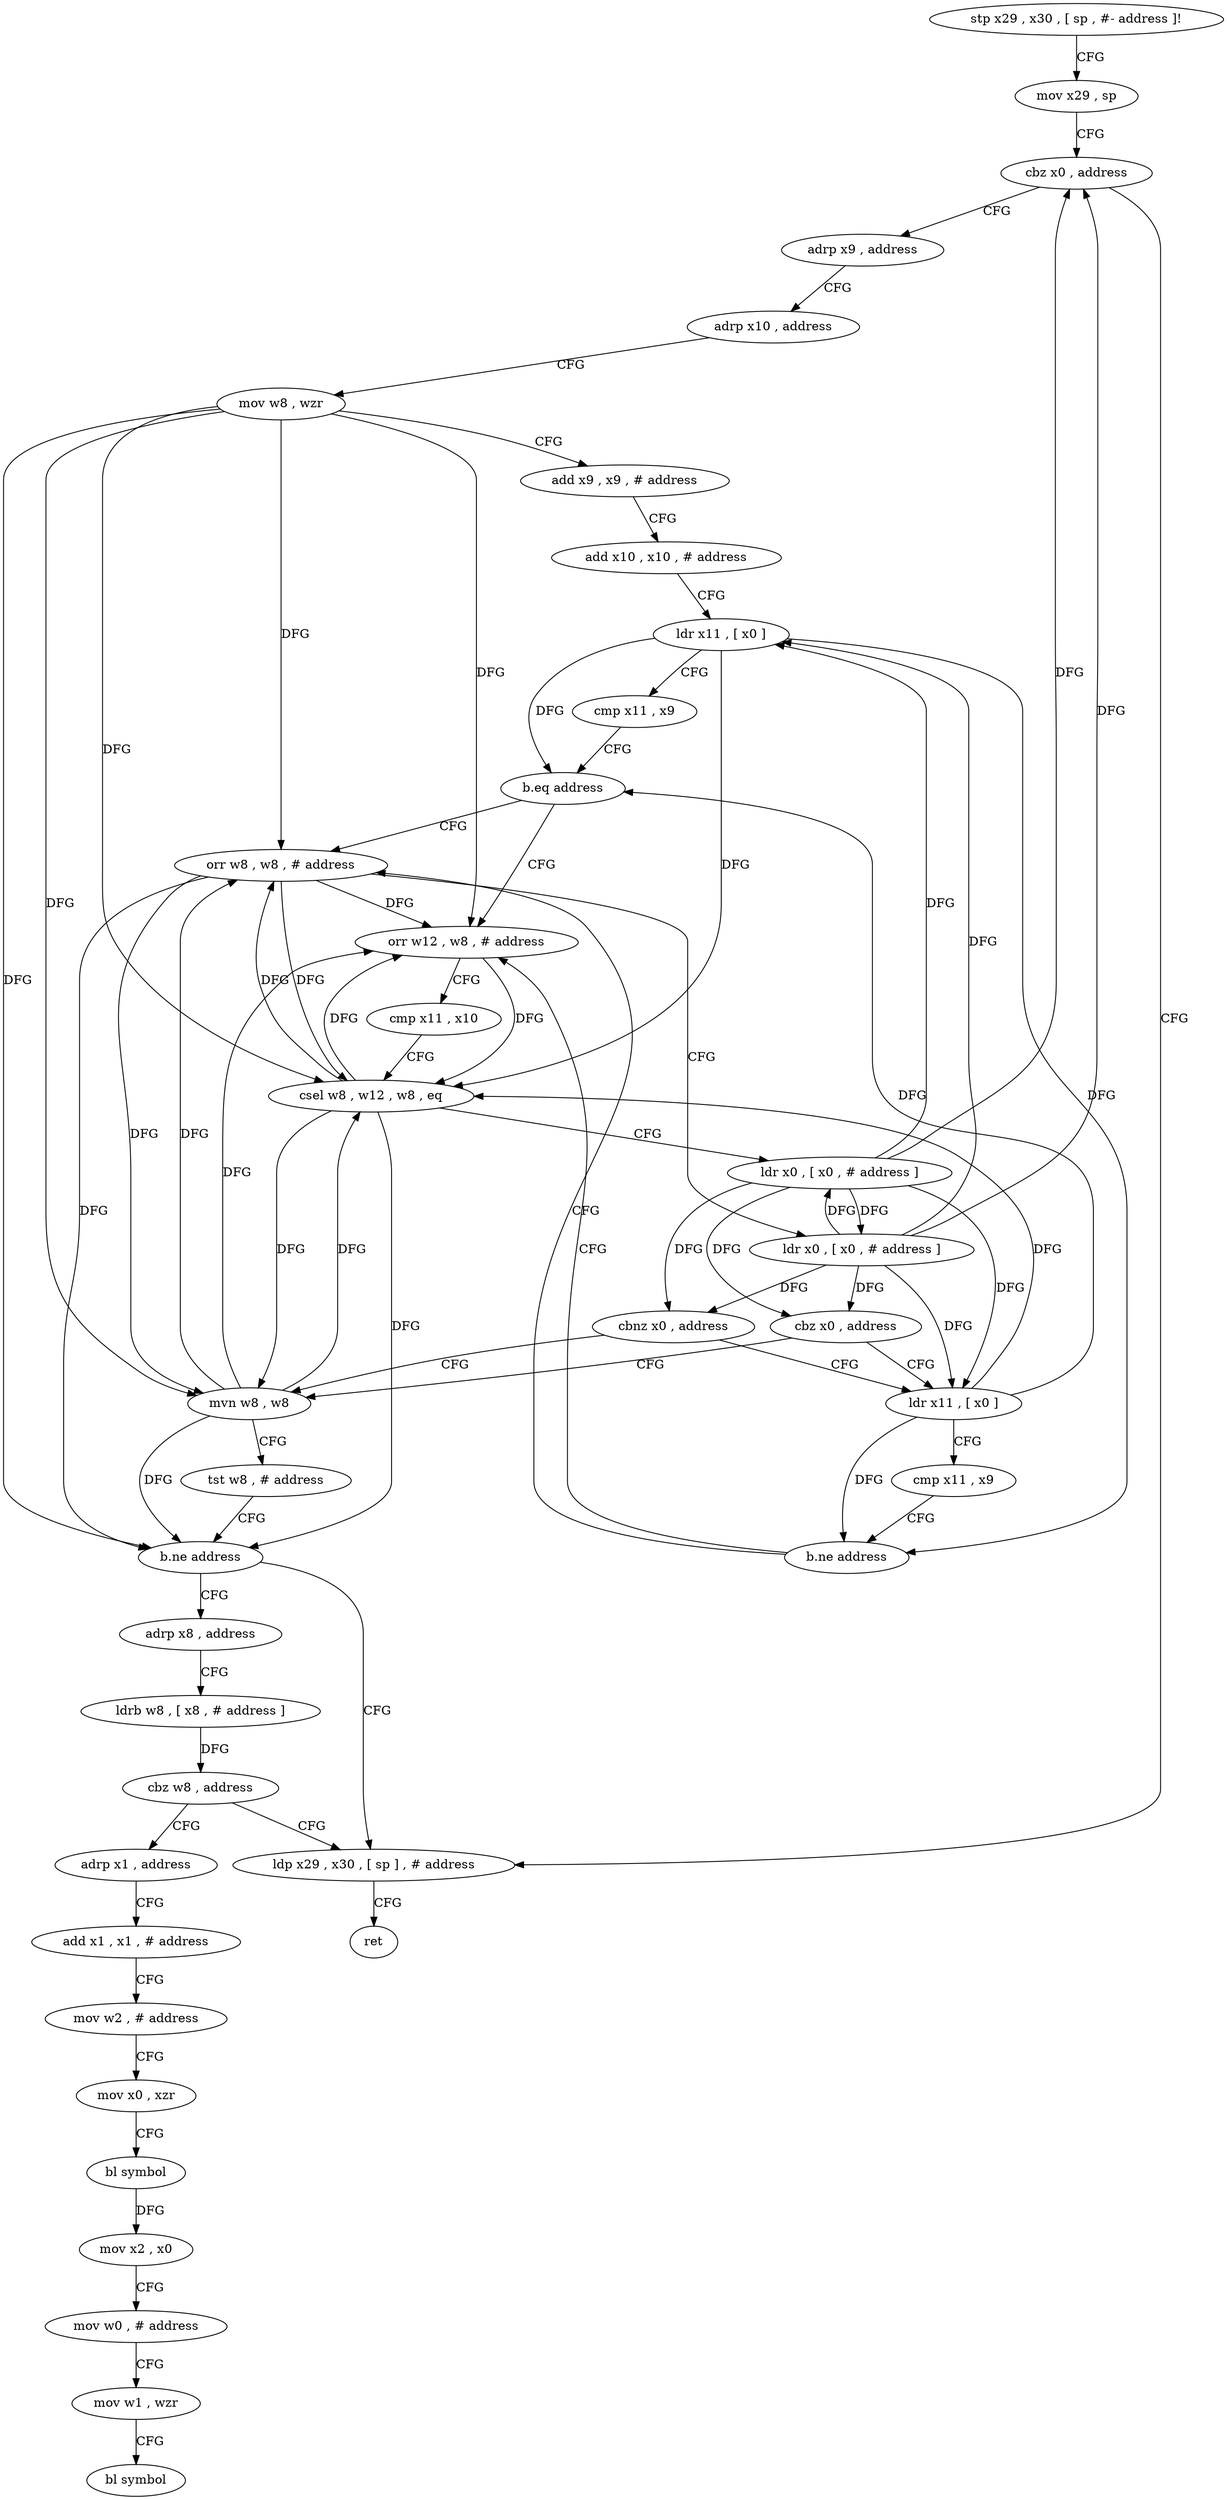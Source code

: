 digraph "func" {
"4243924" [label = "stp x29 , x30 , [ sp , #- address ]!" ]
"4243928" [label = "mov x29 , sp" ]
"4243932" [label = "cbz x0 , address" ]
"4244036" [label = "ldp x29 , x30 , [ sp ] , # address" ]
"4243936" [label = "adrp x9 , address" ]
"4244040" [label = "ret" ]
"4243940" [label = "adrp x10 , address" ]
"4243944" [label = "mov w8 , wzr" ]
"4243948" [label = "add x9 , x9 , # address" ]
"4243952" [label = "add x10 , x10 , # address" ]
"4243956" [label = "ldr x11 , [ x0 ]" ]
"4243960" [label = "cmp x11 , x9" ]
"4243964" [label = "b.eq address" ]
"4244000" [label = "orr w8 , w8 , # address" ]
"4243968" [label = "orr w12 , w8 , # address" ]
"4244004" [label = "ldr x0 , [ x0 , # address ]" ]
"4244008" [label = "cbnz x0 , address" ]
"4243988" [label = "ldr x11 , [ x0 ]" ]
"4244012" [label = "mvn w8 , w8" ]
"4243972" [label = "cmp x11 , x10" ]
"4243976" [label = "csel w8 , w12 , w8 , eq" ]
"4243980" [label = "ldr x0 , [ x0 , # address ]" ]
"4243984" [label = "cbz x0 , address" ]
"4243992" [label = "cmp x11 , x9" ]
"4243996" [label = "b.ne address" ]
"4244016" [label = "tst w8 , # address" ]
"4244020" [label = "b.ne address" ]
"4244024" [label = "adrp x8 , address" ]
"4244028" [label = "ldrb w8 , [ x8 , # address ]" ]
"4244032" [label = "cbz w8 , address" ]
"4244044" [label = "adrp x1 , address" ]
"4244048" [label = "add x1 , x1 , # address" ]
"4244052" [label = "mov w2 , # address" ]
"4244056" [label = "mov x0 , xzr" ]
"4244060" [label = "bl symbol" ]
"4244064" [label = "mov x2 , x0" ]
"4244068" [label = "mov w0 , # address" ]
"4244072" [label = "mov w1 , wzr" ]
"4244076" [label = "bl symbol" ]
"4243924" -> "4243928" [ label = "CFG" ]
"4243928" -> "4243932" [ label = "CFG" ]
"4243932" -> "4244036" [ label = "CFG" ]
"4243932" -> "4243936" [ label = "CFG" ]
"4244036" -> "4244040" [ label = "CFG" ]
"4243936" -> "4243940" [ label = "CFG" ]
"4243940" -> "4243944" [ label = "CFG" ]
"4243944" -> "4243948" [ label = "CFG" ]
"4243944" -> "4244000" [ label = "DFG" ]
"4243944" -> "4243968" [ label = "DFG" ]
"4243944" -> "4244012" [ label = "DFG" ]
"4243944" -> "4244020" [ label = "DFG" ]
"4243944" -> "4243976" [ label = "DFG" ]
"4243948" -> "4243952" [ label = "CFG" ]
"4243952" -> "4243956" [ label = "CFG" ]
"4243956" -> "4243960" [ label = "CFG" ]
"4243956" -> "4243964" [ label = "DFG" ]
"4243956" -> "4243976" [ label = "DFG" ]
"4243956" -> "4243996" [ label = "DFG" ]
"4243960" -> "4243964" [ label = "CFG" ]
"4243964" -> "4244000" [ label = "CFG" ]
"4243964" -> "4243968" [ label = "CFG" ]
"4244000" -> "4244004" [ label = "CFG" ]
"4244000" -> "4243968" [ label = "DFG" ]
"4244000" -> "4244012" [ label = "DFG" ]
"4244000" -> "4244020" [ label = "DFG" ]
"4244000" -> "4243976" [ label = "DFG" ]
"4243968" -> "4243972" [ label = "CFG" ]
"4243968" -> "4243976" [ label = "DFG" ]
"4244004" -> "4244008" [ label = "DFG" ]
"4244004" -> "4243932" [ label = "DFG" ]
"4244004" -> "4243956" [ label = "DFG" ]
"4244004" -> "4243988" [ label = "DFG" ]
"4244004" -> "4243980" [ label = "DFG" ]
"4244004" -> "4243984" [ label = "DFG" ]
"4244008" -> "4243988" [ label = "CFG" ]
"4244008" -> "4244012" [ label = "CFG" ]
"4243988" -> "4243992" [ label = "CFG" ]
"4243988" -> "4243964" [ label = "DFG" ]
"4243988" -> "4243976" [ label = "DFG" ]
"4243988" -> "4243996" [ label = "DFG" ]
"4244012" -> "4244016" [ label = "CFG" ]
"4244012" -> "4244000" [ label = "DFG" ]
"4244012" -> "4243968" [ label = "DFG" ]
"4244012" -> "4244020" [ label = "DFG" ]
"4244012" -> "4243976" [ label = "DFG" ]
"4243972" -> "4243976" [ label = "CFG" ]
"4243976" -> "4243980" [ label = "CFG" ]
"4243976" -> "4244000" [ label = "DFG" ]
"4243976" -> "4243968" [ label = "DFG" ]
"4243976" -> "4244012" [ label = "DFG" ]
"4243976" -> "4244020" [ label = "DFG" ]
"4243980" -> "4243984" [ label = "DFG" ]
"4243980" -> "4243932" [ label = "DFG" ]
"4243980" -> "4243956" [ label = "DFG" ]
"4243980" -> "4244004" [ label = "DFG" ]
"4243980" -> "4244008" [ label = "DFG" ]
"4243980" -> "4243988" [ label = "DFG" ]
"4243984" -> "4244012" [ label = "CFG" ]
"4243984" -> "4243988" [ label = "CFG" ]
"4243992" -> "4243996" [ label = "CFG" ]
"4243996" -> "4243968" [ label = "CFG" ]
"4243996" -> "4244000" [ label = "CFG" ]
"4244016" -> "4244020" [ label = "CFG" ]
"4244020" -> "4244036" [ label = "CFG" ]
"4244020" -> "4244024" [ label = "CFG" ]
"4244024" -> "4244028" [ label = "CFG" ]
"4244028" -> "4244032" [ label = "DFG" ]
"4244032" -> "4244044" [ label = "CFG" ]
"4244032" -> "4244036" [ label = "CFG" ]
"4244044" -> "4244048" [ label = "CFG" ]
"4244048" -> "4244052" [ label = "CFG" ]
"4244052" -> "4244056" [ label = "CFG" ]
"4244056" -> "4244060" [ label = "CFG" ]
"4244060" -> "4244064" [ label = "DFG" ]
"4244064" -> "4244068" [ label = "CFG" ]
"4244068" -> "4244072" [ label = "CFG" ]
"4244072" -> "4244076" [ label = "CFG" ]
}
